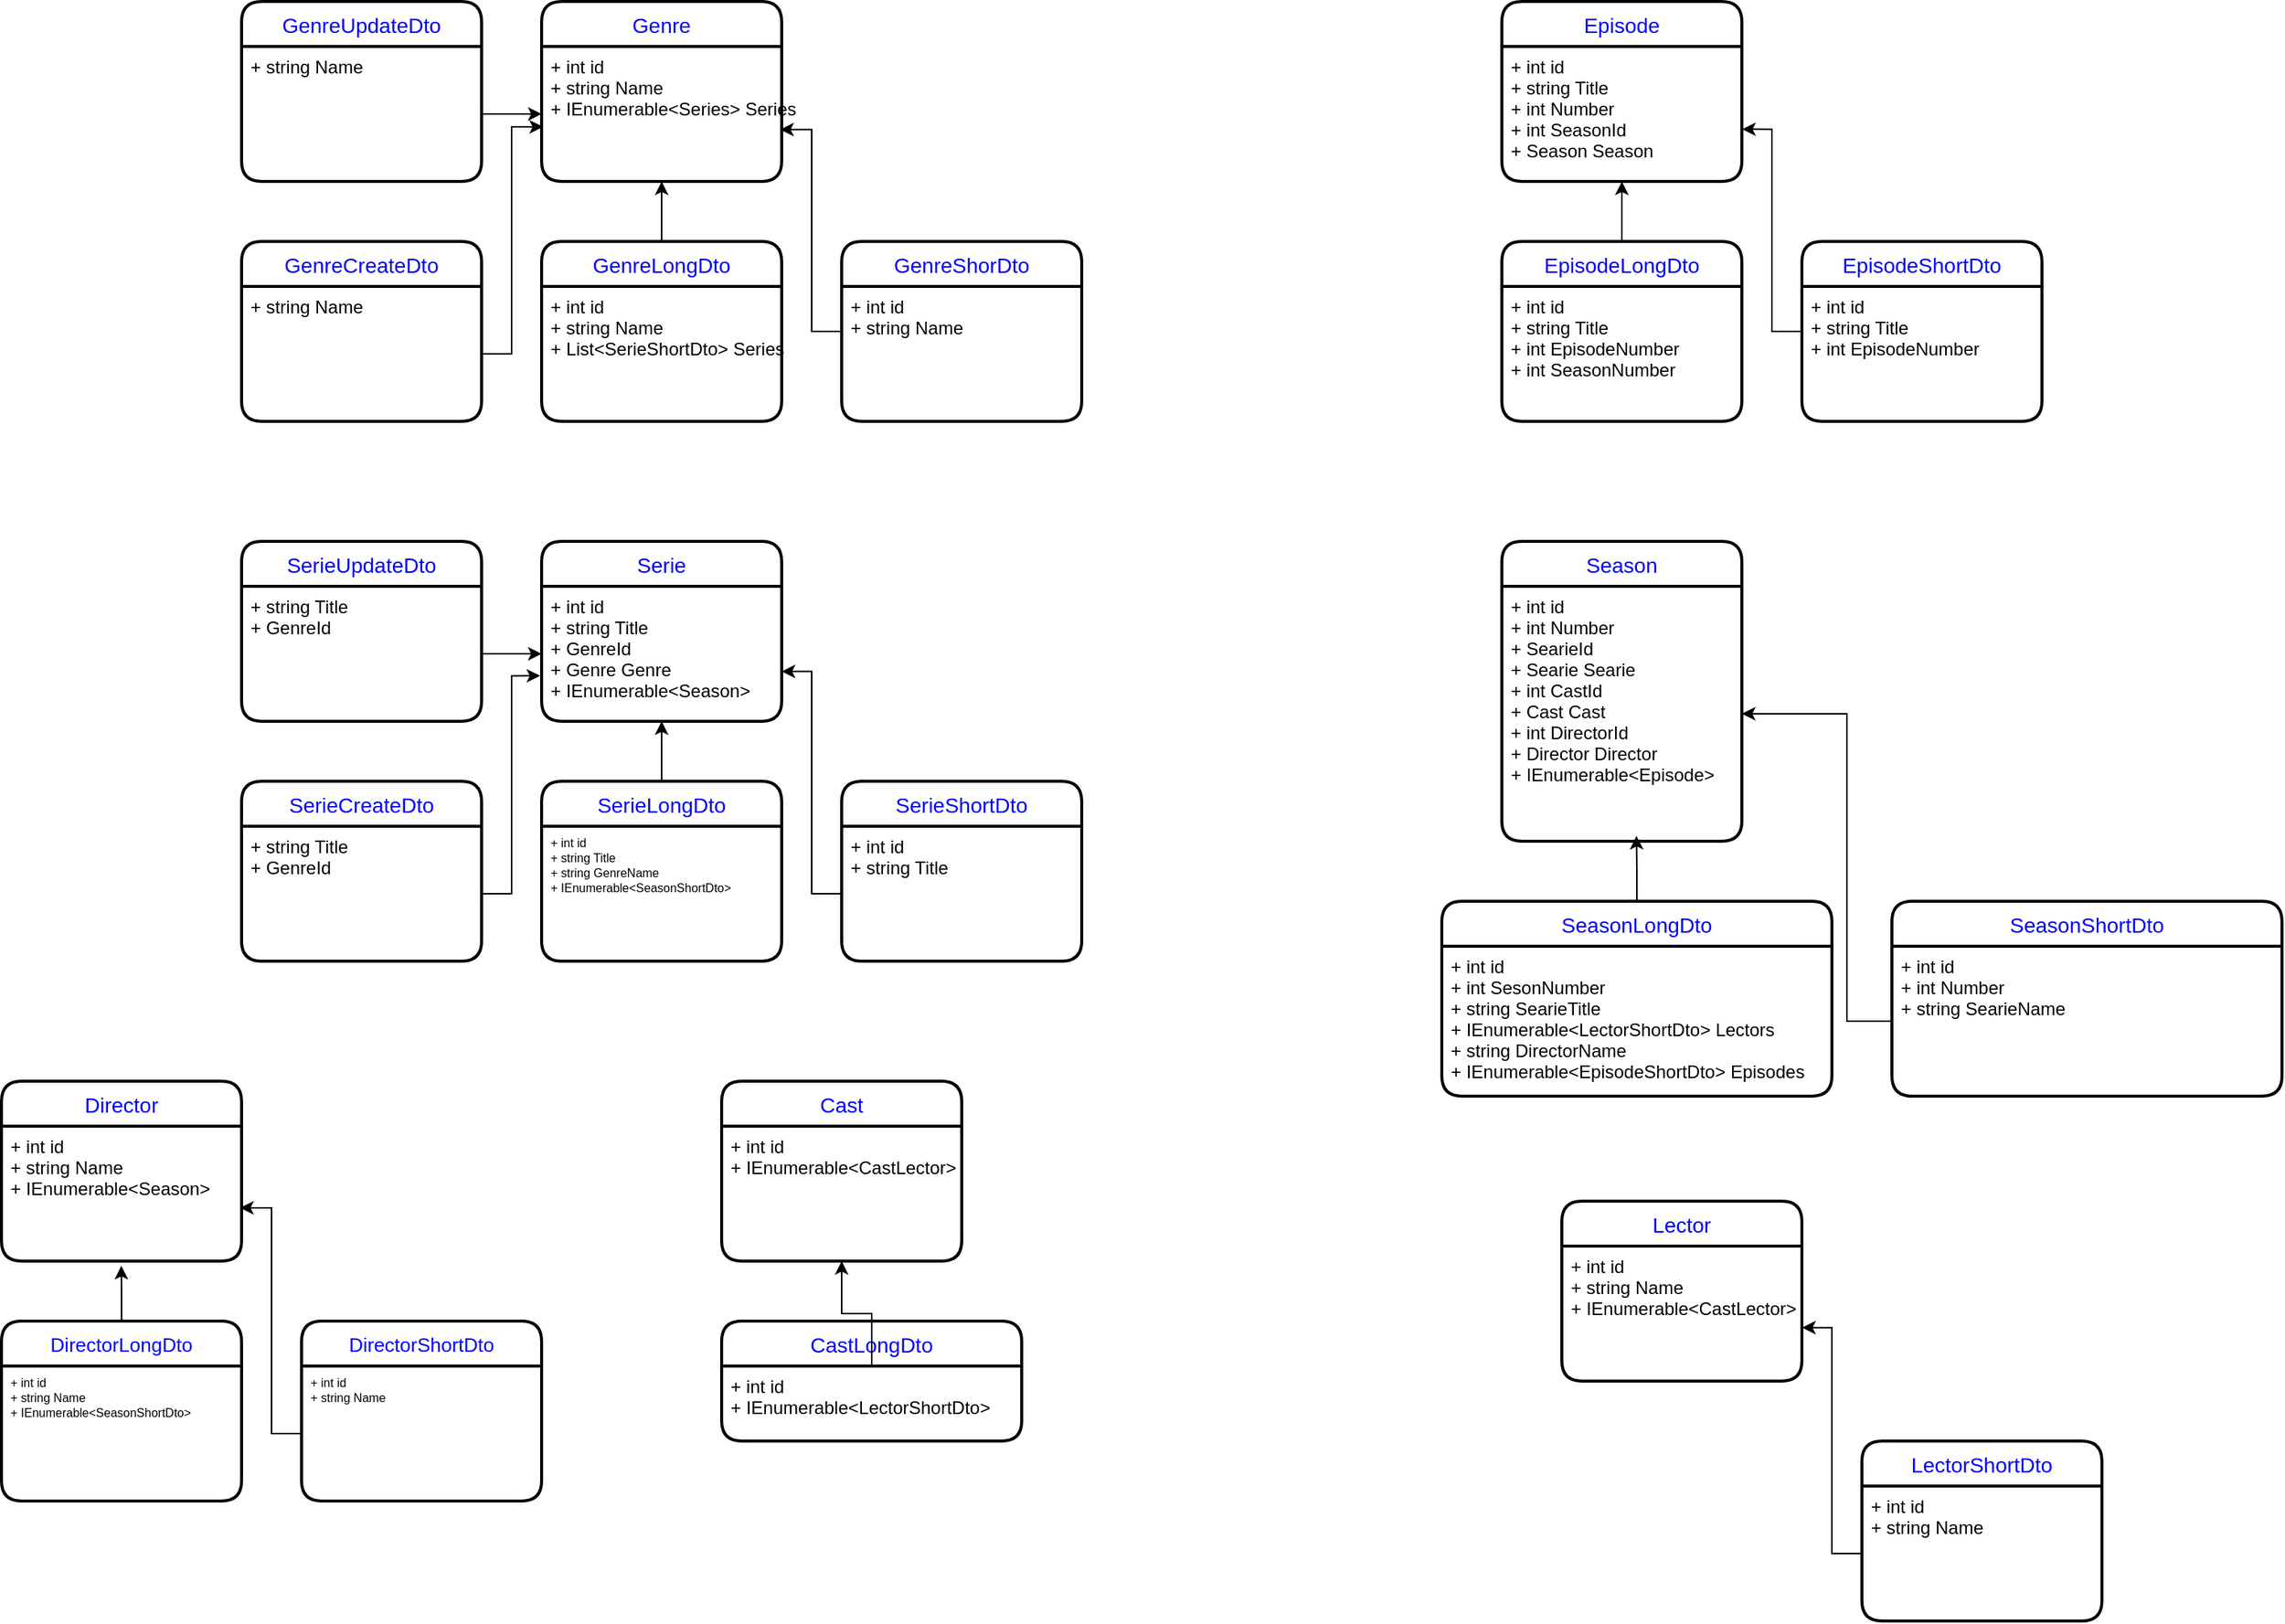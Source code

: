 <mxfile version="15.0.3" type="device"><diagram id="86RJoyur19tcv5QktP9R" name="Page-1"><mxGraphModel dx="1803" dy="1756" grid="1" gridSize="10" guides="1" tooltips="1" connect="1" arrows="1" fold="1" page="1" pageScale="1" pageWidth="827" pageHeight="1169" math="0" shadow="0"><root><mxCell id="0"/><mxCell id="1" parent="0"/><mxCell id="ciqjqkS81ELjVzGuIn7G-31" value="Genre" style="swimlane;childLayout=stackLayout;horizontal=1;startSize=30;horizontalStack=0;rounded=1;fontSize=14;fontStyle=0;strokeWidth=2;resizeParent=0;resizeLast=1;shadow=0;dashed=0;align=center;fontColor=#0000FF;" vertex="1" parent="1"><mxGeometry x="-360" y="-120" width="160" height="120" as="geometry"/></mxCell><mxCell id="ciqjqkS81ELjVzGuIn7G-32" value="+ int id&#10;+ string Name&#10;+ IEnumerable&lt;Series&gt; Series" style="align=left;strokeColor=none;fillColor=none;spacingLeft=4;fontSize=12;verticalAlign=top;resizable=0;rotatable=0;part=1;" vertex="1" parent="ciqjqkS81ELjVzGuIn7G-31"><mxGeometry y="30" width="160" height="90" as="geometry"/></mxCell><mxCell id="ciqjqkS81ELjVzGuIn7G-82" style="edgeStyle=orthogonalEdgeStyle;rounded=0;orthogonalLoop=1;jettySize=auto;html=1;entryX=0.5;entryY=1;entryDx=0;entryDy=0;fontSize=8;fontColor=#0000FF;" edge="1" parent="1" source="ciqjqkS81ELjVzGuIn7G-35" target="ciqjqkS81ELjVzGuIn7G-32"><mxGeometry relative="1" as="geometry"/></mxCell><mxCell id="ciqjqkS81ELjVzGuIn7G-35" value="GenreLongDto" style="swimlane;childLayout=stackLayout;horizontal=1;startSize=30;horizontalStack=0;rounded=1;fontSize=14;fontStyle=0;strokeWidth=2;resizeParent=0;resizeLast=1;shadow=0;dashed=0;align=center;fontColor=#0000FF;" vertex="1" parent="1"><mxGeometry x="-360" y="40" width="160" height="120" as="geometry"/></mxCell><mxCell id="ciqjqkS81ELjVzGuIn7G-36" value="+ int id&#10;+ string Name&#10;+ List&lt;SerieShortDto&gt; Series " style="align=left;strokeColor=none;fillColor=none;spacingLeft=4;fontSize=12;verticalAlign=top;resizable=0;rotatable=0;part=1;" vertex="1" parent="ciqjqkS81ELjVzGuIn7G-35"><mxGeometry y="30" width="160" height="90" as="geometry"/></mxCell><mxCell id="ciqjqkS81ELjVzGuIn7G-37" value="GenreCreateDto" style="swimlane;childLayout=stackLayout;horizontal=1;startSize=30;horizontalStack=0;rounded=1;fontSize=14;fontStyle=0;strokeWidth=2;resizeParent=0;resizeLast=1;shadow=0;dashed=0;align=center;fontColor=#0000FF;" vertex="1" parent="1"><mxGeometry x="-560" y="40" width="160" height="120" as="geometry"/></mxCell><mxCell id="ciqjqkS81ELjVzGuIn7G-38" value="+ string Name" style="align=left;strokeColor=none;fillColor=none;spacingLeft=4;fontSize=12;verticalAlign=top;resizable=0;rotatable=0;part=1;" vertex="1" parent="ciqjqkS81ELjVzGuIn7G-37"><mxGeometry y="30" width="160" height="90" as="geometry"/></mxCell><mxCell id="ciqjqkS81ELjVzGuIn7G-39" value="GenreUpdateDto" style="swimlane;childLayout=stackLayout;horizontal=1;startSize=30;horizontalStack=0;rounded=1;fontSize=14;fontStyle=0;strokeWidth=2;resizeParent=0;resizeLast=1;shadow=0;dashed=0;align=center;fontColor=#0000FF;" vertex="1" parent="1"><mxGeometry x="-560" y="-120" width="160" height="120" as="geometry"/></mxCell><mxCell id="ciqjqkS81ELjVzGuIn7G-40" value="+ string Name" style="align=left;strokeColor=none;fillColor=none;spacingLeft=4;fontSize=12;verticalAlign=top;resizable=0;rotatable=0;part=1;" vertex="1" parent="ciqjqkS81ELjVzGuIn7G-39"><mxGeometry y="30" width="160" height="90" as="geometry"/></mxCell><mxCell id="ciqjqkS81ELjVzGuIn7G-50" value="Serie" style="swimlane;childLayout=stackLayout;horizontal=1;startSize=30;horizontalStack=0;rounded=1;fontSize=14;fontStyle=0;strokeWidth=2;resizeParent=0;resizeLast=1;shadow=0;dashed=0;align=center;fontColor=#0000FF;" vertex="1" parent="1"><mxGeometry x="-360" y="240" width="160" height="120" as="geometry"/></mxCell><mxCell id="ciqjqkS81ELjVzGuIn7G-51" value="+ int id&#10;+ string Title&#10;+ GenreId&#10;+ Genre Genre&#10;+ IEnumerable&lt;Season&gt;" style="align=left;strokeColor=none;fillColor=none;spacingLeft=4;fontSize=12;verticalAlign=top;resizable=0;rotatable=0;part=1;" vertex="1" parent="ciqjqkS81ELjVzGuIn7G-50"><mxGeometry y="30" width="160" height="90" as="geometry"/></mxCell><mxCell id="ciqjqkS81ELjVzGuIn7G-60" style="edgeStyle=orthogonalEdgeStyle;rounded=0;orthogonalLoop=1;jettySize=auto;html=1;entryX=0.5;entryY=1;entryDx=0;entryDy=0;fontColor=#0000FF;" edge="1" parent="1" source="ciqjqkS81ELjVzGuIn7G-52" target="ciqjqkS81ELjVzGuIn7G-51"><mxGeometry relative="1" as="geometry"/></mxCell><mxCell id="ciqjqkS81ELjVzGuIn7G-52" value="SerieLongDto" style="swimlane;childLayout=stackLayout;horizontal=1;startSize=30;horizontalStack=0;rounded=1;fontSize=14;fontStyle=0;strokeWidth=2;resizeParent=0;resizeLast=1;shadow=0;dashed=0;align=center;fontColor=#0000FF;" vertex="1" parent="1"><mxGeometry x="-360" y="400" width="160" height="120" as="geometry"/></mxCell><mxCell id="ciqjqkS81ELjVzGuIn7G-53" value="+ int id&#10;+ string Title&#10;+ string GenreName&#10;+ IEnumerable&lt;SeasonShortDto&gt;" style="align=left;strokeColor=none;fillColor=none;spacingLeft=4;fontSize=8;verticalAlign=top;resizable=0;rotatable=0;part=1;" vertex="1" parent="ciqjqkS81ELjVzGuIn7G-52"><mxGeometry y="30" width="160" height="90" as="geometry"/></mxCell><mxCell id="ciqjqkS81ELjVzGuIn7G-54" value="SerieCreateDto" style="swimlane;childLayout=stackLayout;horizontal=1;startSize=30;horizontalStack=0;rounded=1;fontSize=14;fontStyle=0;strokeWidth=2;resizeParent=0;resizeLast=1;shadow=0;dashed=0;align=center;fontColor=#0000FF;" vertex="1" parent="1"><mxGeometry x="-560" y="400" width="160" height="120" as="geometry"/></mxCell><mxCell id="ciqjqkS81ELjVzGuIn7G-55" value="+ string Title&#10;+ GenreId" style="align=left;strokeColor=none;fillColor=none;spacingLeft=4;fontSize=12;verticalAlign=top;resizable=0;rotatable=0;part=1;" vertex="1" parent="ciqjqkS81ELjVzGuIn7G-54"><mxGeometry y="30" width="160" height="90" as="geometry"/></mxCell><mxCell id="ciqjqkS81ELjVzGuIn7G-56" value="SerieUpdateDto" style="swimlane;childLayout=stackLayout;horizontal=1;startSize=30;horizontalStack=0;rounded=1;fontSize=14;fontStyle=0;strokeWidth=2;resizeParent=0;resizeLast=1;shadow=0;dashed=0;align=center;fontColor=#0000FF;" vertex="1" parent="1"><mxGeometry x="-560" y="240" width="160" height="120" as="geometry"/></mxCell><mxCell id="ciqjqkS81ELjVzGuIn7G-57" value="+ string Title&#10;+ GenreId" style="align=left;strokeColor=none;fillColor=none;spacingLeft=4;fontSize=12;verticalAlign=top;resizable=0;rotatable=0;part=1;" vertex="1" parent="ciqjqkS81ELjVzGuIn7G-56"><mxGeometry y="30" width="160" height="90" as="geometry"/></mxCell><mxCell id="ciqjqkS81ELjVzGuIn7G-58" value="Director" style="swimlane;childLayout=stackLayout;horizontal=1;startSize=30;horizontalStack=0;rounded=1;fontSize=14;fontStyle=0;strokeWidth=2;resizeParent=0;resizeLast=1;shadow=0;dashed=0;align=center;fontColor=#0000FF;" vertex="1" parent="1"><mxGeometry x="-720" y="600" width="160" height="120" as="geometry"/></mxCell><mxCell id="ciqjqkS81ELjVzGuIn7G-59" value="+ int id&#10;+ string Name&#10;+ IEnumerable&lt;Season&gt;" style="align=left;strokeColor=none;fillColor=none;spacingLeft=4;fontSize=12;verticalAlign=top;resizable=0;rotatable=0;part=1;" vertex="1" parent="ciqjqkS81ELjVzGuIn7G-58"><mxGeometry y="30" width="160" height="90" as="geometry"/></mxCell><mxCell id="ciqjqkS81ELjVzGuIn7G-77" style="edgeStyle=orthogonalEdgeStyle;rounded=0;orthogonalLoop=1;jettySize=auto;html=1;entryX=0.499;entryY=1.035;entryDx=0;entryDy=0;entryPerimeter=0;fontSize=8;fontColor=#0000FF;" edge="1" parent="1" source="ciqjqkS81ELjVzGuIn7G-71" target="ciqjqkS81ELjVzGuIn7G-59"><mxGeometry relative="1" as="geometry"/></mxCell><mxCell id="ciqjqkS81ELjVzGuIn7G-71" value="DirectorLongDto" style="swimlane;childLayout=stackLayout;horizontal=1;startSize=30;horizontalStack=0;rounded=1;fontSize=13;fontStyle=0;strokeWidth=2;resizeParent=0;resizeLast=1;shadow=0;dashed=0;align=center;fontColor=#0000FF;" vertex="1" parent="1"><mxGeometry x="-720" y="760" width="160" height="120" as="geometry"/></mxCell><mxCell id="ciqjqkS81ELjVzGuIn7G-72" value="+ int id&#10;+ string Name&#10;+ IEnumerable&lt;SeasonShortDto&gt;" style="align=left;strokeColor=none;fillColor=none;spacingLeft=4;fontSize=8;verticalAlign=top;resizable=0;rotatable=0;part=1;" vertex="1" parent="ciqjqkS81ELjVzGuIn7G-71"><mxGeometry y="30" width="160" height="90" as="geometry"/></mxCell><mxCell id="ciqjqkS81ELjVzGuIn7G-78" style="edgeStyle=orthogonalEdgeStyle;rounded=0;orthogonalLoop=1;jettySize=auto;html=1;fontSize=8;fontColor=#0000FF;" edge="1" parent="1" source="ciqjqkS81ELjVzGuIn7G-57" target="ciqjqkS81ELjVzGuIn7G-51"><mxGeometry relative="1" as="geometry"/></mxCell><mxCell id="ciqjqkS81ELjVzGuIn7G-79" style="edgeStyle=orthogonalEdgeStyle;rounded=0;orthogonalLoop=1;jettySize=auto;html=1;entryX=-0.006;entryY=0.663;entryDx=0;entryDy=0;entryPerimeter=0;fontSize=8;fontColor=#0000FF;" edge="1" parent="1" source="ciqjqkS81ELjVzGuIn7G-55" target="ciqjqkS81ELjVzGuIn7G-51"><mxGeometry relative="1" as="geometry"/></mxCell><mxCell id="ciqjqkS81ELjVzGuIn7G-80" style="edgeStyle=orthogonalEdgeStyle;rounded=0;orthogonalLoop=1;jettySize=auto;html=1;entryX=0.006;entryY=0.595;entryDx=0;entryDy=0;entryPerimeter=0;fontSize=8;fontColor=#0000FF;" edge="1" parent="1" source="ciqjqkS81ELjVzGuIn7G-38" target="ciqjqkS81ELjVzGuIn7G-32"><mxGeometry relative="1" as="geometry"/></mxCell><mxCell id="ciqjqkS81ELjVzGuIn7G-81" style="edgeStyle=orthogonalEdgeStyle;rounded=0;orthogonalLoop=1;jettySize=auto;html=1;fontSize=8;fontColor=#0000FF;" edge="1" parent="1" source="ciqjqkS81ELjVzGuIn7G-40" target="ciqjqkS81ELjVzGuIn7G-32"><mxGeometry relative="1" as="geometry"/></mxCell><mxCell id="ciqjqkS81ELjVzGuIn7G-86" style="edgeStyle=orthogonalEdgeStyle;rounded=0;orthogonalLoop=1;jettySize=auto;html=1;entryX=0.994;entryY=0.616;entryDx=0;entryDy=0;entryPerimeter=0;fontSize=8;fontColor=#0000FF;" edge="1" parent="1" source="ciqjqkS81ELjVzGuIn7G-83" target="ciqjqkS81ELjVzGuIn7G-32"><mxGeometry relative="1" as="geometry"/></mxCell><mxCell id="ciqjqkS81ELjVzGuIn7G-83" value="GenreShorDto" style="swimlane;childLayout=stackLayout;horizontal=1;startSize=30;horizontalStack=0;rounded=1;fontSize=14;fontStyle=0;strokeWidth=2;resizeParent=0;resizeLast=1;shadow=0;dashed=0;align=center;fontColor=#0000FF;" vertex="1" parent="1"><mxGeometry x="-160" y="40" width="160" height="120" as="geometry"/></mxCell><mxCell id="ciqjqkS81ELjVzGuIn7G-84" value="+ int id&#10;+ string Name" style="align=left;strokeColor=none;fillColor=none;spacingLeft=4;fontSize=12;verticalAlign=top;resizable=0;rotatable=0;part=1;" vertex="1" parent="ciqjqkS81ELjVzGuIn7G-83"><mxGeometry y="30" width="160" height="90" as="geometry"/></mxCell><mxCell id="ciqjqkS81ELjVzGuIn7G-87" value="SerieShortDto" style="swimlane;childLayout=stackLayout;horizontal=1;startSize=30;horizontalStack=0;rounded=1;fontSize=14;fontStyle=0;strokeWidth=2;resizeParent=0;resizeLast=1;shadow=0;dashed=0;align=center;fontColor=#0000FF;" vertex="1" parent="1"><mxGeometry x="-160" y="400" width="160" height="120" as="geometry"/></mxCell><mxCell id="ciqjqkS81ELjVzGuIn7G-88" value="+ int id&#10;+ string Title" style="align=left;strokeColor=none;fillColor=none;spacingLeft=4;fontSize=12;verticalAlign=top;resizable=0;rotatable=0;part=1;" vertex="1" parent="ciqjqkS81ELjVzGuIn7G-87"><mxGeometry y="30" width="160" height="90" as="geometry"/></mxCell><mxCell id="ciqjqkS81ELjVzGuIn7G-90" style="edgeStyle=orthogonalEdgeStyle;rounded=0;orthogonalLoop=1;jettySize=auto;html=1;entryX=1;entryY=0.631;entryDx=0;entryDy=0;entryPerimeter=0;fontSize=8;fontColor=#0000FF;" edge="1" parent="1" source="ciqjqkS81ELjVzGuIn7G-88" target="ciqjqkS81ELjVzGuIn7G-51"><mxGeometry relative="1" as="geometry"/></mxCell><mxCell id="ciqjqkS81ELjVzGuIn7G-92" value="DirectorShortDto" style="swimlane;childLayout=stackLayout;horizontal=1;startSize=30;horizontalStack=0;rounded=1;fontSize=13;fontStyle=0;strokeWidth=2;resizeParent=0;resizeLast=1;shadow=0;dashed=0;align=center;fontColor=#0000FF;" vertex="1" parent="1"><mxGeometry x="-520" y="760" width="160" height="120" as="geometry"/></mxCell><mxCell id="ciqjqkS81ELjVzGuIn7G-93" value="+ int id&#10;+ string Name" style="align=left;strokeColor=none;fillColor=none;spacingLeft=4;fontSize=8;verticalAlign=top;resizable=0;rotatable=0;part=1;" vertex="1" parent="ciqjqkS81ELjVzGuIn7G-92"><mxGeometry y="30" width="160" height="90" as="geometry"/></mxCell><mxCell id="ciqjqkS81ELjVzGuIn7G-94" style="edgeStyle=orthogonalEdgeStyle;rounded=0;orthogonalLoop=1;jettySize=auto;html=1;entryX=0.994;entryY=0.605;entryDx=0;entryDy=0;entryPerimeter=0;fontSize=13;fontColor=#0000FF;" edge="1" parent="1" source="ciqjqkS81ELjVzGuIn7G-93" target="ciqjqkS81ELjVzGuIn7G-59"><mxGeometry relative="1" as="geometry"/></mxCell><mxCell id="ciqjqkS81ELjVzGuIn7G-95" value="Season" style="swimlane;childLayout=stackLayout;horizontal=1;startSize=30;horizontalStack=0;rounded=1;fontSize=14;fontStyle=0;strokeWidth=2;resizeParent=0;resizeLast=1;shadow=0;dashed=0;align=center;fontColor=#0000FF;" vertex="1" parent="1"><mxGeometry x="280" y="240" width="160" height="200" as="geometry"/></mxCell><mxCell id="ciqjqkS81ELjVzGuIn7G-96" value="+ int id&#10;+ int Number&#10;+ SearieId&#10;+ Searie Searie&#10;+ int CastId&#10;+ Cast Cast&#10;+ int DirectorId&#10;+ Director Director&#10;+ IEnumerable&lt;Episode&gt;" style="align=left;strokeColor=none;fillColor=none;spacingLeft=4;fontSize=12;verticalAlign=top;resizable=0;rotatable=0;part=1;" vertex="1" parent="ciqjqkS81ELjVzGuIn7G-95"><mxGeometry y="30" width="160" height="170" as="geometry"/></mxCell><mxCell id="ciqjqkS81ELjVzGuIn7G-97" value="SeasonShortDto" style="swimlane;childLayout=stackLayout;horizontal=1;startSize=30;horizontalStack=0;rounded=1;fontSize=14;fontStyle=0;strokeWidth=2;resizeParent=0;resizeLast=1;shadow=0;dashed=0;align=center;fontColor=#0000FF;" vertex="1" parent="1"><mxGeometry x="540" y="480" width="260" height="130" as="geometry"/></mxCell><mxCell id="ciqjqkS81ELjVzGuIn7G-98" value="+ int id&#10;+ int Number&#10;+ string SearieName" style="align=left;strokeColor=none;fillColor=none;spacingLeft=4;fontSize=12;verticalAlign=top;resizable=0;rotatable=0;part=1;" vertex="1" parent="ciqjqkS81ELjVzGuIn7G-97"><mxGeometry y="30" width="260" height="100" as="geometry"/></mxCell><mxCell id="ciqjqkS81ELjVzGuIn7G-113" style="edgeStyle=orthogonalEdgeStyle;rounded=0;orthogonalLoop=1;jettySize=auto;html=1;entryX=0.561;entryY=0.979;entryDx=0;entryDy=0;entryPerimeter=0;fontSize=13;fontColor=#0000FF;" edge="1" parent="1" source="ciqjqkS81ELjVzGuIn7G-100" target="ciqjqkS81ELjVzGuIn7G-96"><mxGeometry relative="1" as="geometry"/></mxCell><mxCell id="ciqjqkS81ELjVzGuIn7G-100" value="SeasonLongDto" style="swimlane;childLayout=stackLayout;horizontal=1;startSize=30;horizontalStack=0;rounded=1;fontSize=14;fontStyle=0;strokeWidth=2;resizeParent=0;resizeLast=1;shadow=0;dashed=0;align=center;fontColor=#0000FF;" vertex="1" parent="1"><mxGeometry x="240" y="480" width="260" height="130" as="geometry"/></mxCell><mxCell id="ciqjqkS81ELjVzGuIn7G-101" value="+ int id&#10;+ int SesonNumber&#10;+ string SearieTitle&#10;+ IEnumerable&lt;LectorShortDto&gt; Lectors&#10;+ string DirectorName&#10;+ IEnumerable&lt;EpisodeShortDto&gt; Episodes" style="align=left;strokeColor=none;fillColor=none;spacingLeft=4;fontSize=12;verticalAlign=top;resizable=0;rotatable=0;part=1;" vertex="1" parent="ciqjqkS81ELjVzGuIn7G-100"><mxGeometry y="30" width="260" height="100" as="geometry"/></mxCell><mxCell id="ciqjqkS81ELjVzGuIn7G-102" value="Episode" style="swimlane;childLayout=stackLayout;horizontal=1;startSize=30;horizontalStack=0;rounded=1;fontSize=14;fontStyle=0;strokeWidth=2;resizeParent=0;resizeLast=1;shadow=0;dashed=0;align=center;fontColor=#0000FF;" vertex="1" parent="1"><mxGeometry x="280" y="-120" width="160" height="120" as="geometry"/></mxCell><mxCell id="ciqjqkS81ELjVzGuIn7G-103" value="+ int id&#10;+ string Title&#10;+ int Number&#10;+ int SeasonId&#10;+ Season Season" style="align=left;strokeColor=none;fillColor=none;spacingLeft=4;fontSize=12;verticalAlign=top;resizable=0;rotatable=0;part=1;" vertex="1" parent="ciqjqkS81ELjVzGuIn7G-102"><mxGeometry y="30" width="160" height="90" as="geometry"/></mxCell><mxCell id="ciqjqkS81ELjVzGuIn7G-110" style="edgeStyle=orthogonalEdgeStyle;rounded=0;orthogonalLoop=1;jettySize=auto;html=1;fontSize=13;fontColor=#0000FF;" edge="1" parent="1" source="ciqjqkS81ELjVzGuIn7G-105" target="ciqjqkS81ELjVzGuIn7G-103"><mxGeometry relative="1" as="geometry"/></mxCell><mxCell id="ciqjqkS81ELjVzGuIn7G-105" value="EpisodeLongDto" style="swimlane;childLayout=stackLayout;horizontal=1;startSize=30;horizontalStack=0;rounded=1;fontSize=14;fontStyle=0;strokeWidth=2;resizeParent=0;resizeLast=1;shadow=0;dashed=0;align=center;fontColor=#0000FF;" vertex="1" parent="1"><mxGeometry x="280" y="40" width="160" height="120" as="geometry"/></mxCell><mxCell id="ciqjqkS81ELjVzGuIn7G-106" value="+ int id&#10;+ string Title&#10;+ int EpisodeNumber&#10;+ int SeasonNumber" style="align=left;strokeColor=none;fillColor=none;spacingLeft=4;fontSize=12;verticalAlign=top;resizable=0;rotatable=0;part=1;" vertex="1" parent="ciqjqkS81ELjVzGuIn7G-105"><mxGeometry y="30" width="160" height="90" as="geometry"/></mxCell><mxCell id="ciqjqkS81ELjVzGuIn7G-111" style="edgeStyle=orthogonalEdgeStyle;rounded=0;orthogonalLoop=1;jettySize=auto;html=1;entryX=1.001;entryY=0.613;entryDx=0;entryDy=0;entryPerimeter=0;fontSize=13;fontColor=#0000FF;" edge="1" parent="1" source="ciqjqkS81ELjVzGuIn7G-107" target="ciqjqkS81ELjVzGuIn7G-103"><mxGeometry relative="1" as="geometry"/></mxCell><mxCell id="ciqjqkS81ELjVzGuIn7G-107" value="EpisodeShortDto" style="swimlane;childLayout=stackLayout;horizontal=1;startSize=30;horizontalStack=0;rounded=1;fontSize=14;fontStyle=0;strokeWidth=2;resizeParent=0;resizeLast=1;shadow=0;dashed=0;align=center;fontColor=#0000FF;" vertex="1" parent="1"><mxGeometry x="480" y="40" width="160" height="120" as="geometry"/></mxCell><mxCell id="ciqjqkS81ELjVzGuIn7G-108" value="+ int id&#10;+ string Title&#10;+ int EpisodeNumber" style="align=left;strokeColor=none;fillColor=none;spacingLeft=4;fontSize=12;verticalAlign=top;resizable=0;rotatable=0;part=1;" vertex="1" parent="ciqjqkS81ELjVzGuIn7G-107"><mxGeometry y="30" width="160" height="90" as="geometry"/></mxCell><mxCell id="ciqjqkS81ELjVzGuIn7G-114" style="edgeStyle=orthogonalEdgeStyle;rounded=0;orthogonalLoop=1;jettySize=auto;html=1;fontSize=13;fontColor=#0000FF;entryX=1;entryY=0.5;entryDx=0;entryDy=0;" edge="1" parent="1" source="ciqjqkS81ELjVzGuIn7G-98" target="ciqjqkS81ELjVzGuIn7G-96"><mxGeometry relative="1" as="geometry"><mxPoint x="520" y="360" as="targetPoint"/><Array as="points"><mxPoint x="510" y="560"/><mxPoint x="510" y="355"/></Array></mxGeometry></mxCell><mxCell id="ciqjqkS81ELjVzGuIn7G-117" value="Lector" style="swimlane;childLayout=stackLayout;horizontal=1;startSize=30;horizontalStack=0;rounded=1;fontSize=14;fontStyle=0;strokeWidth=2;resizeParent=0;resizeLast=1;shadow=0;dashed=0;align=center;fontColor=#0000FF;" vertex="1" parent="1"><mxGeometry x="320" y="680" width="160" height="120" as="geometry"/></mxCell><mxCell id="ciqjqkS81ELjVzGuIn7G-118" value="+ int id&#10;+ string Name&#10;+ IEnumerable&lt;CastLector&gt;" style="align=left;strokeColor=none;fillColor=none;spacingLeft=4;fontSize=12;verticalAlign=top;resizable=0;rotatable=0;part=1;" vertex="1" parent="ciqjqkS81ELjVzGuIn7G-117"><mxGeometry y="30" width="160" height="90" as="geometry"/></mxCell><mxCell id="ciqjqkS81ELjVzGuIn7G-119" value="LectorShortDto" style="swimlane;childLayout=stackLayout;horizontal=1;startSize=30;horizontalStack=0;rounded=1;fontSize=14;fontStyle=0;strokeWidth=2;resizeParent=0;resizeLast=1;shadow=0;dashed=0;align=center;fontColor=#0000FF;" vertex="1" parent="1"><mxGeometry x="520" y="840" width="160" height="120" as="geometry"/></mxCell><mxCell id="ciqjqkS81ELjVzGuIn7G-120" value="+ int id&#10;+ string Name" style="align=left;strokeColor=none;fillColor=none;spacingLeft=4;fontSize=12;verticalAlign=top;resizable=0;rotatable=0;part=1;" vertex="1" parent="ciqjqkS81ELjVzGuIn7G-119"><mxGeometry y="30" width="160" height="90" as="geometry"/></mxCell><mxCell id="ciqjqkS81ELjVzGuIn7G-121" style="edgeStyle=orthogonalEdgeStyle;rounded=0;orthogonalLoop=1;jettySize=auto;html=1;entryX=1.001;entryY=0.604;entryDx=0;entryDy=0;entryPerimeter=0;fontSize=13;fontColor=#0000FF;" edge="1" parent="1" source="ciqjqkS81ELjVzGuIn7G-120" target="ciqjqkS81ELjVzGuIn7G-118"><mxGeometry relative="1" as="geometry"/></mxCell><mxCell id="ciqjqkS81ELjVzGuIn7G-122" value="Cast" style="swimlane;childLayout=stackLayout;horizontal=1;startSize=30;horizontalStack=0;rounded=1;fontSize=14;fontStyle=0;strokeWidth=2;resizeParent=0;resizeLast=1;shadow=0;dashed=0;align=center;fontColor=#0000FF;" vertex="1" parent="1"><mxGeometry x="-240" y="600" width="160" height="120" as="geometry"/></mxCell><mxCell id="ciqjqkS81ELjVzGuIn7G-123" value="+ int id&#10;+ IEnumerable&lt;CastLector&gt;" style="align=left;strokeColor=none;fillColor=none;spacingLeft=4;fontSize=12;verticalAlign=top;resizable=0;rotatable=0;part=1;" vertex="1" parent="ciqjqkS81ELjVzGuIn7G-122"><mxGeometry y="30" width="160" height="90" as="geometry"/></mxCell><mxCell id="ciqjqkS81ELjVzGuIn7G-124" value="CastLongDto" style="swimlane;childLayout=stackLayout;horizontal=1;startSize=30;horizontalStack=0;rounded=1;fontSize=14;fontStyle=0;strokeWidth=2;resizeParent=0;resizeLast=1;shadow=0;dashed=0;align=center;fontColor=#0000FF;" vertex="1" parent="1"><mxGeometry x="-240" y="760" width="200" height="80" as="geometry"/></mxCell><mxCell id="ciqjqkS81ELjVzGuIn7G-125" value="+ int id&#10;+ IEnumerable&lt;LectorShortDto&gt;" style="align=left;strokeColor=none;fillColor=none;spacingLeft=4;fontSize=12;verticalAlign=top;resizable=0;rotatable=0;part=1;" vertex="1" parent="ciqjqkS81ELjVzGuIn7G-124"><mxGeometry y="30" width="200" height="50" as="geometry"/></mxCell><mxCell id="ciqjqkS81ELjVzGuIn7G-126" style="edgeStyle=orthogonalEdgeStyle;rounded=0;orthogonalLoop=1;jettySize=auto;html=1;entryX=0.5;entryY=1;entryDx=0;entryDy=0;fontSize=13;fontColor=#0000FF;" edge="1" parent="1" source="ciqjqkS81ELjVzGuIn7G-125" target="ciqjqkS81ELjVzGuIn7G-123"><mxGeometry relative="1" as="geometry"/></mxCell></root></mxGraphModel></diagram></mxfile>